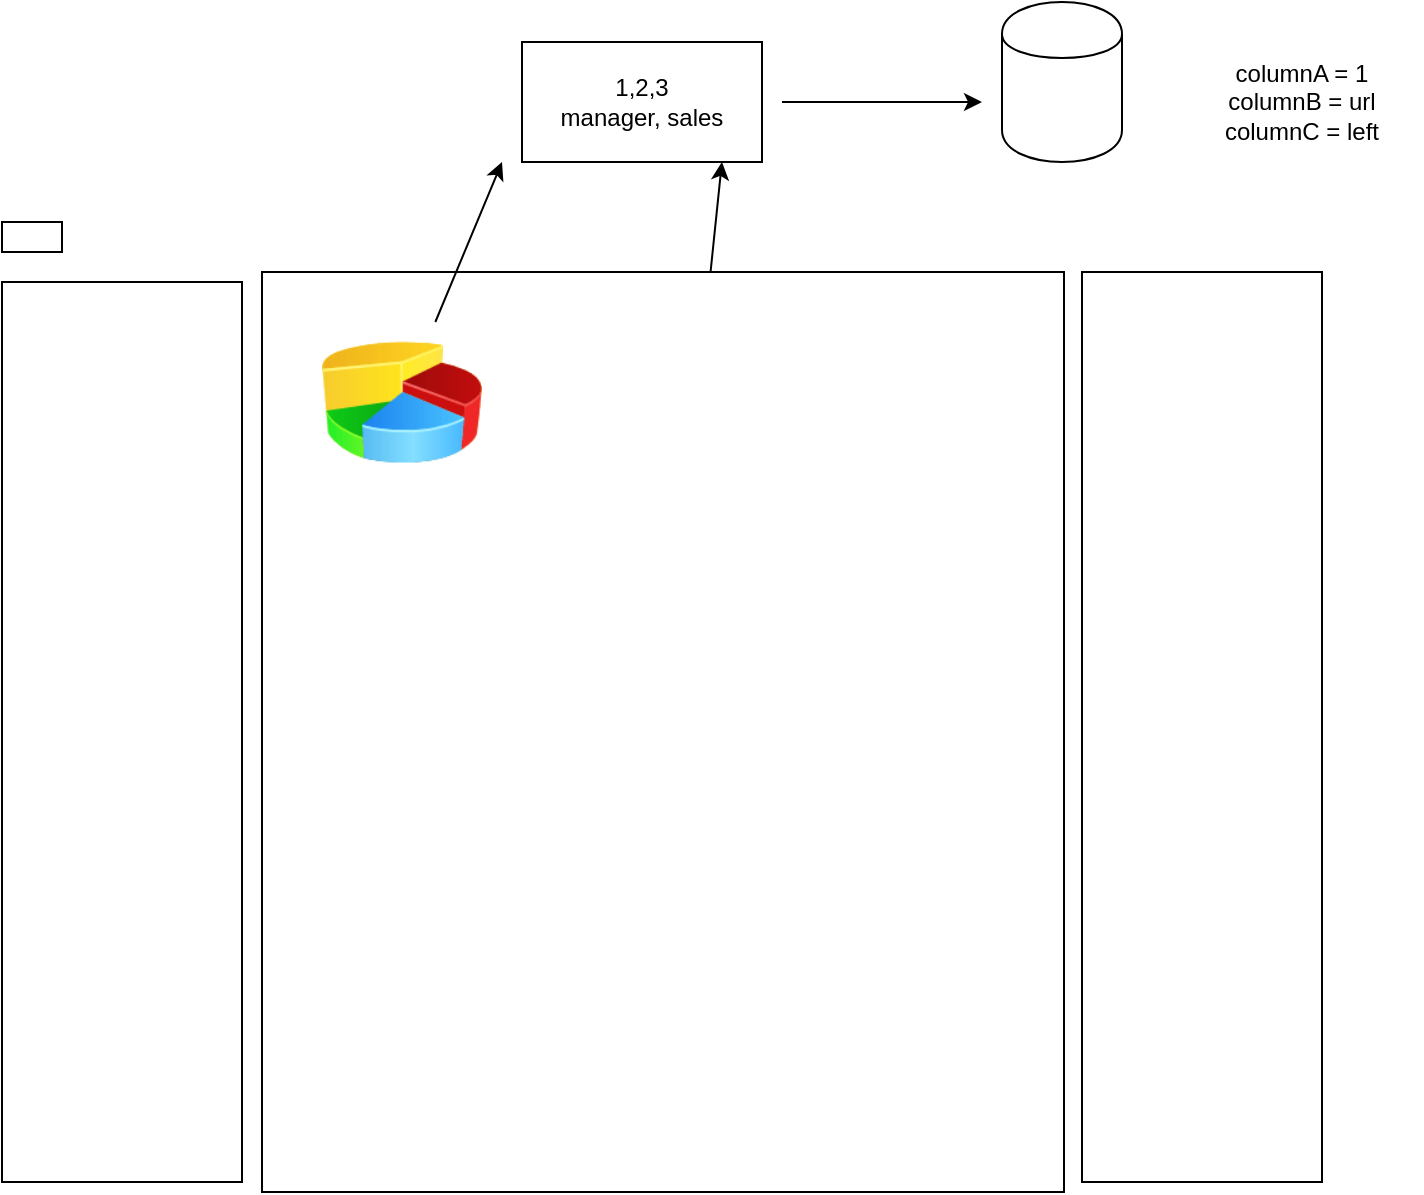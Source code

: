 <mxfile version="13.3.9" type="github">
  <diagram id="rWn8-QZY-xuyGxLBcndq" name="第1頁">
    <mxGraphModel dx="1422" dy="1914" grid="1" gridSize="10" guides="1" tooltips="1" connect="1" arrows="1" fold="1" page="1" pageScale="1" pageWidth="827" pageHeight="1169" math="0" shadow="0">
      <root>
        <mxCell id="0" />
        <mxCell id="1" parent="0" />
        <mxCell id="q94pCNZQinOZx8HBAWUU-8" value="" style="rounded=0;whiteSpace=wrap;html=1;" vertex="1" parent="1">
          <mxGeometry x="200" y="125" width="401" height="460" as="geometry" />
        </mxCell>
        <mxCell id="q94pCNZQinOZx8HBAWUU-9" value="" style="rounded=0;whiteSpace=wrap;html=1;" vertex="1" parent="1">
          <mxGeometry x="610" y="125" width="120" height="455" as="geometry" />
        </mxCell>
        <mxCell id="q94pCNZQinOZx8HBAWUU-10" value="" style="rounded=0;whiteSpace=wrap;html=1;" vertex="1" parent="1">
          <mxGeometry x="70" y="130" width="120" height="450" as="geometry" />
        </mxCell>
        <mxCell id="q94pCNZQinOZx8HBAWUU-12" value="" style="image;html=1;image=img/lib/clip_art/finance/Pie_Chart_128x128.png" vertex="1" parent="1">
          <mxGeometry x="230" y="150" width="80" height="80" as="geometry" />
        </mxCell>
        <mxCell id="q94pCNZQinOZx8HBAWUU-13" value="" style="shape=image;html=1;verticalAlign=top;verticalLabelPosition=bottom;labelBackgroundColor=#ffffff;imageAspect=0;aspect=fixed;image=https://cdn4.iconfinder.com/data/icons/VISTA/business/png/128/area_chart.png" vertex="1" parent="1">
          <mxGeometry x="350" y="140" width="128" height="128" as="geometry" />
        </mxCell>
        <mxCell id="q94pCNZQinOZx8HBAWUU-15" value="1,2,3&lt;br&gt;manager, sales" style="rounded=0;whiteSpace=wrap;html=1;" vertex="1" parent="1">
          <mxGeometry x="330" y="10" width="120" height="60" as="geometry" />
        </mxCell>
        <mxCell id="q94pCNZQinOZx8HBAWUU-16" value="" style="endArrow=classic;html=1;" edge="1" parent="1" source="q94pCNZQinOZx8HBAWUU-12">
          <mxGeometry width="50" height="50" relative="1" as="geometry">
            <mxPoint x="390" y="390" as="sourcePoint" />
            <mxPoint x="320" y="70" as="targetPoint" />
          </mxGeometry>
        </mxCell>
        <mxCell id="q94pCNZQinOZx8HBAWUU-17" value="" style="endArrow=classic;html=1;entryX=0.833;entryY=1;entryDx=0;entryDy=0;entryPerimeter=0;" edge="1" parent="1" source="q94pCNZQinOZx8HBAWUU-8" target="q94pCNZQinOZx8HBAWUU-15">
          <mxGeometry width="50" height="50" relative="1" as="geometry">
            <mxPoint x="390" y="400" as="sourcePoint" />
            <mxPoint x="440" y="340" as="targetPoint" />
          </mxGeometry>
        </mxCell>
        <mxCell id="q94pCNZQinOZx8HBAWUU-18" value="" style="rounded=0;whiteSpace=wrap;html=1;" vertex="1" parent="1">
          <mxGeometry x="70" y="100" width="30" height="15" as="geometry" />
        </mxCell>
        <mxCell id="q94pCNZQinOZx8HBAWUU-19" value="" style="shape=cylinder;whiteSpace=wrap;html=1;boundedLbl=1;backgroundOutline=1;" vertex="1" parent="1">
          <mxGeometry x="570" y="-10" width="60" height="80" as="geometry" />
        </mxCell>
        <mxCell id="q94pCNZQinOZx8HBAWUU-20" value="" style="endArrow=classic;html=1;" edge="1" parent="1">
          <mxGeometry width="50" height="50" relative="1" as="geometry">
            <mxPoint x="460" y="40" as="sourcePoint" />
            <mxPoint x="560" y="40" as="targetPoint" />
          </mxGeometry>
        </mxCell>
        <mxCell id="q94pCNZQinOZx8HBAWUU-21" value="columnA = 1&lt;br&gt;columnB = url&lt;br&gt;columnC = left" style="text;html=1;strokeColor=none;fillColor=none;align=center;verticalAlign=middle;whiteSpace=wrap;rounded=0;" vertex="1" parent="1">
          <mxGeometry x="660" y="10" width="120" height="60" as="geometry" />
        </mxCell>
      </root>
    </mxGraphModel>
  </diagram>
</mxfile>
